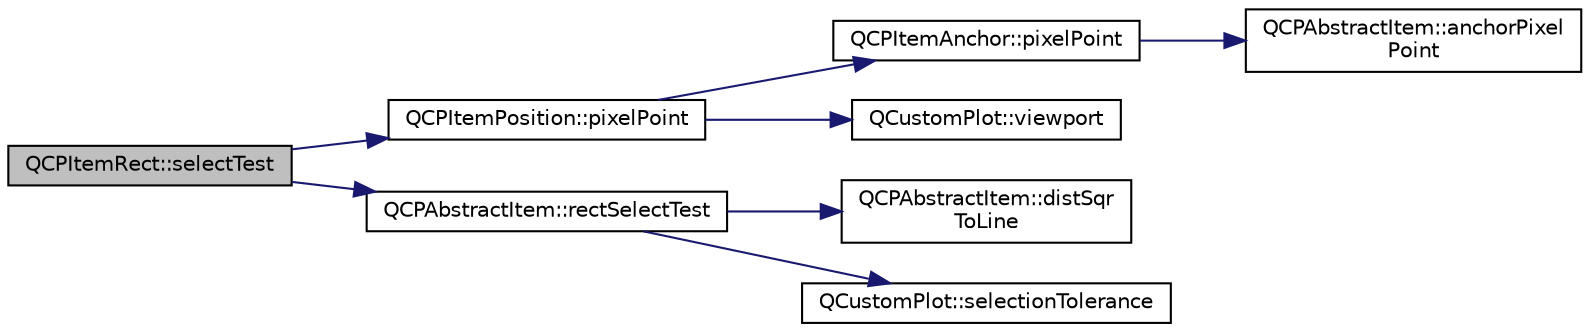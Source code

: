 digraph "QCPItemRect::selectTest"
{
  edge [fontname="Helvetica",fontsize="10",labelfontname="Helvetica",labelfontsize="10"];
  node [fontname="Helvetica",fontsize="10",shape=record];
  rankdir="LR";
  Node1 [label="QCPItemRect::selectTest",height=0.2,width=0.4,color="black", fillcolor="grey75", style="filled", fontcolor="black"];
  Node1 -> Node2 [color="midnightblue",fontsize="10",style="solid",fontname="Helvetica"];
  Node2 [label="QCPItemPosition::pixelPoint",height=0.2,width=0.4,color="black", fillcolor="white", style="filled",URL="$class_q_c_p_item_position.html#ae490f9c76ee2ba33752c495d3b6e8fb5"];
  Node2 -> Node3 [color="midnightblue",fontsize="10",style="solid",fontname="Helvetica"];
  Node3 [label="QCPItemAnchor::pixelPoint",height=0.2,width=0.4,color="black", fillcolor="white", style="filled",URL="$class_q_c_p_item_anchor.html#ae92def8f9297c5d73f5806c586517bb3"];
  Node3 -> Node4 [color="midnightblue",fontsize="10",style="solid",fontname="Helvetica"];
  Node4 [label="QCPAbstractItem::anchorPixel\lPoint",height=0.2,width=0.4,color="black", fillcolor="white", style="filled",URL="$class_q_c_p_abstract_item.html#a94bde62b8a2fc133666dcbb8035deeed"];
  Node2 -> Node5 [color="midnightblue",fontsize="10",style="solid",fontname="Helvetica"];
  Node5 [label="QCustomPlot::viewport",height=0.2,width=0.4,color="black", fillcolor="white", style="filled",URL="$class_q_custom_plot.html#a953ecdbc28018e7e84cb6213ad3d88c2"];
  Node1 -> Node6 [color="midnightblue",fontsize="10",style="solid",fontname="Helvetica"];
  Node6 [label="QCPAbstractItem::rectSelectTest",height=0.2,width=0.4,color="black", fillcolor="white", style="filled",URL="$class_q_c_p_abstract_item.html#a4c0e14c4e92df91174cb7183fb363069"];
  Node6 -> Node7 [color="midnightblue",fontsize="10",style="solid",fontname="Helvetica"];
  Node7 [label="QCPAbstractItem::distSqr\lToLine",height=0.2,width=0.4,color="black", fillcolor="white", style="filled",URL="$class_q_c_p_abstract_item.html#acdca343717d625b8abb3c3e38c0ed39d"];
  Node6 -> Node8 [color="midnightblue",fontsize="10",style="solid",fontname="Helvetica"];
  Node8 [label="QCustomPlot::selectionTolerance",height=0.2,width=0.4,color="black", fillcolor="white", style="filled",URL="$class_q_custom_plot.html#a7b738074c75e80070ef6a10263c6cd69"];
}
